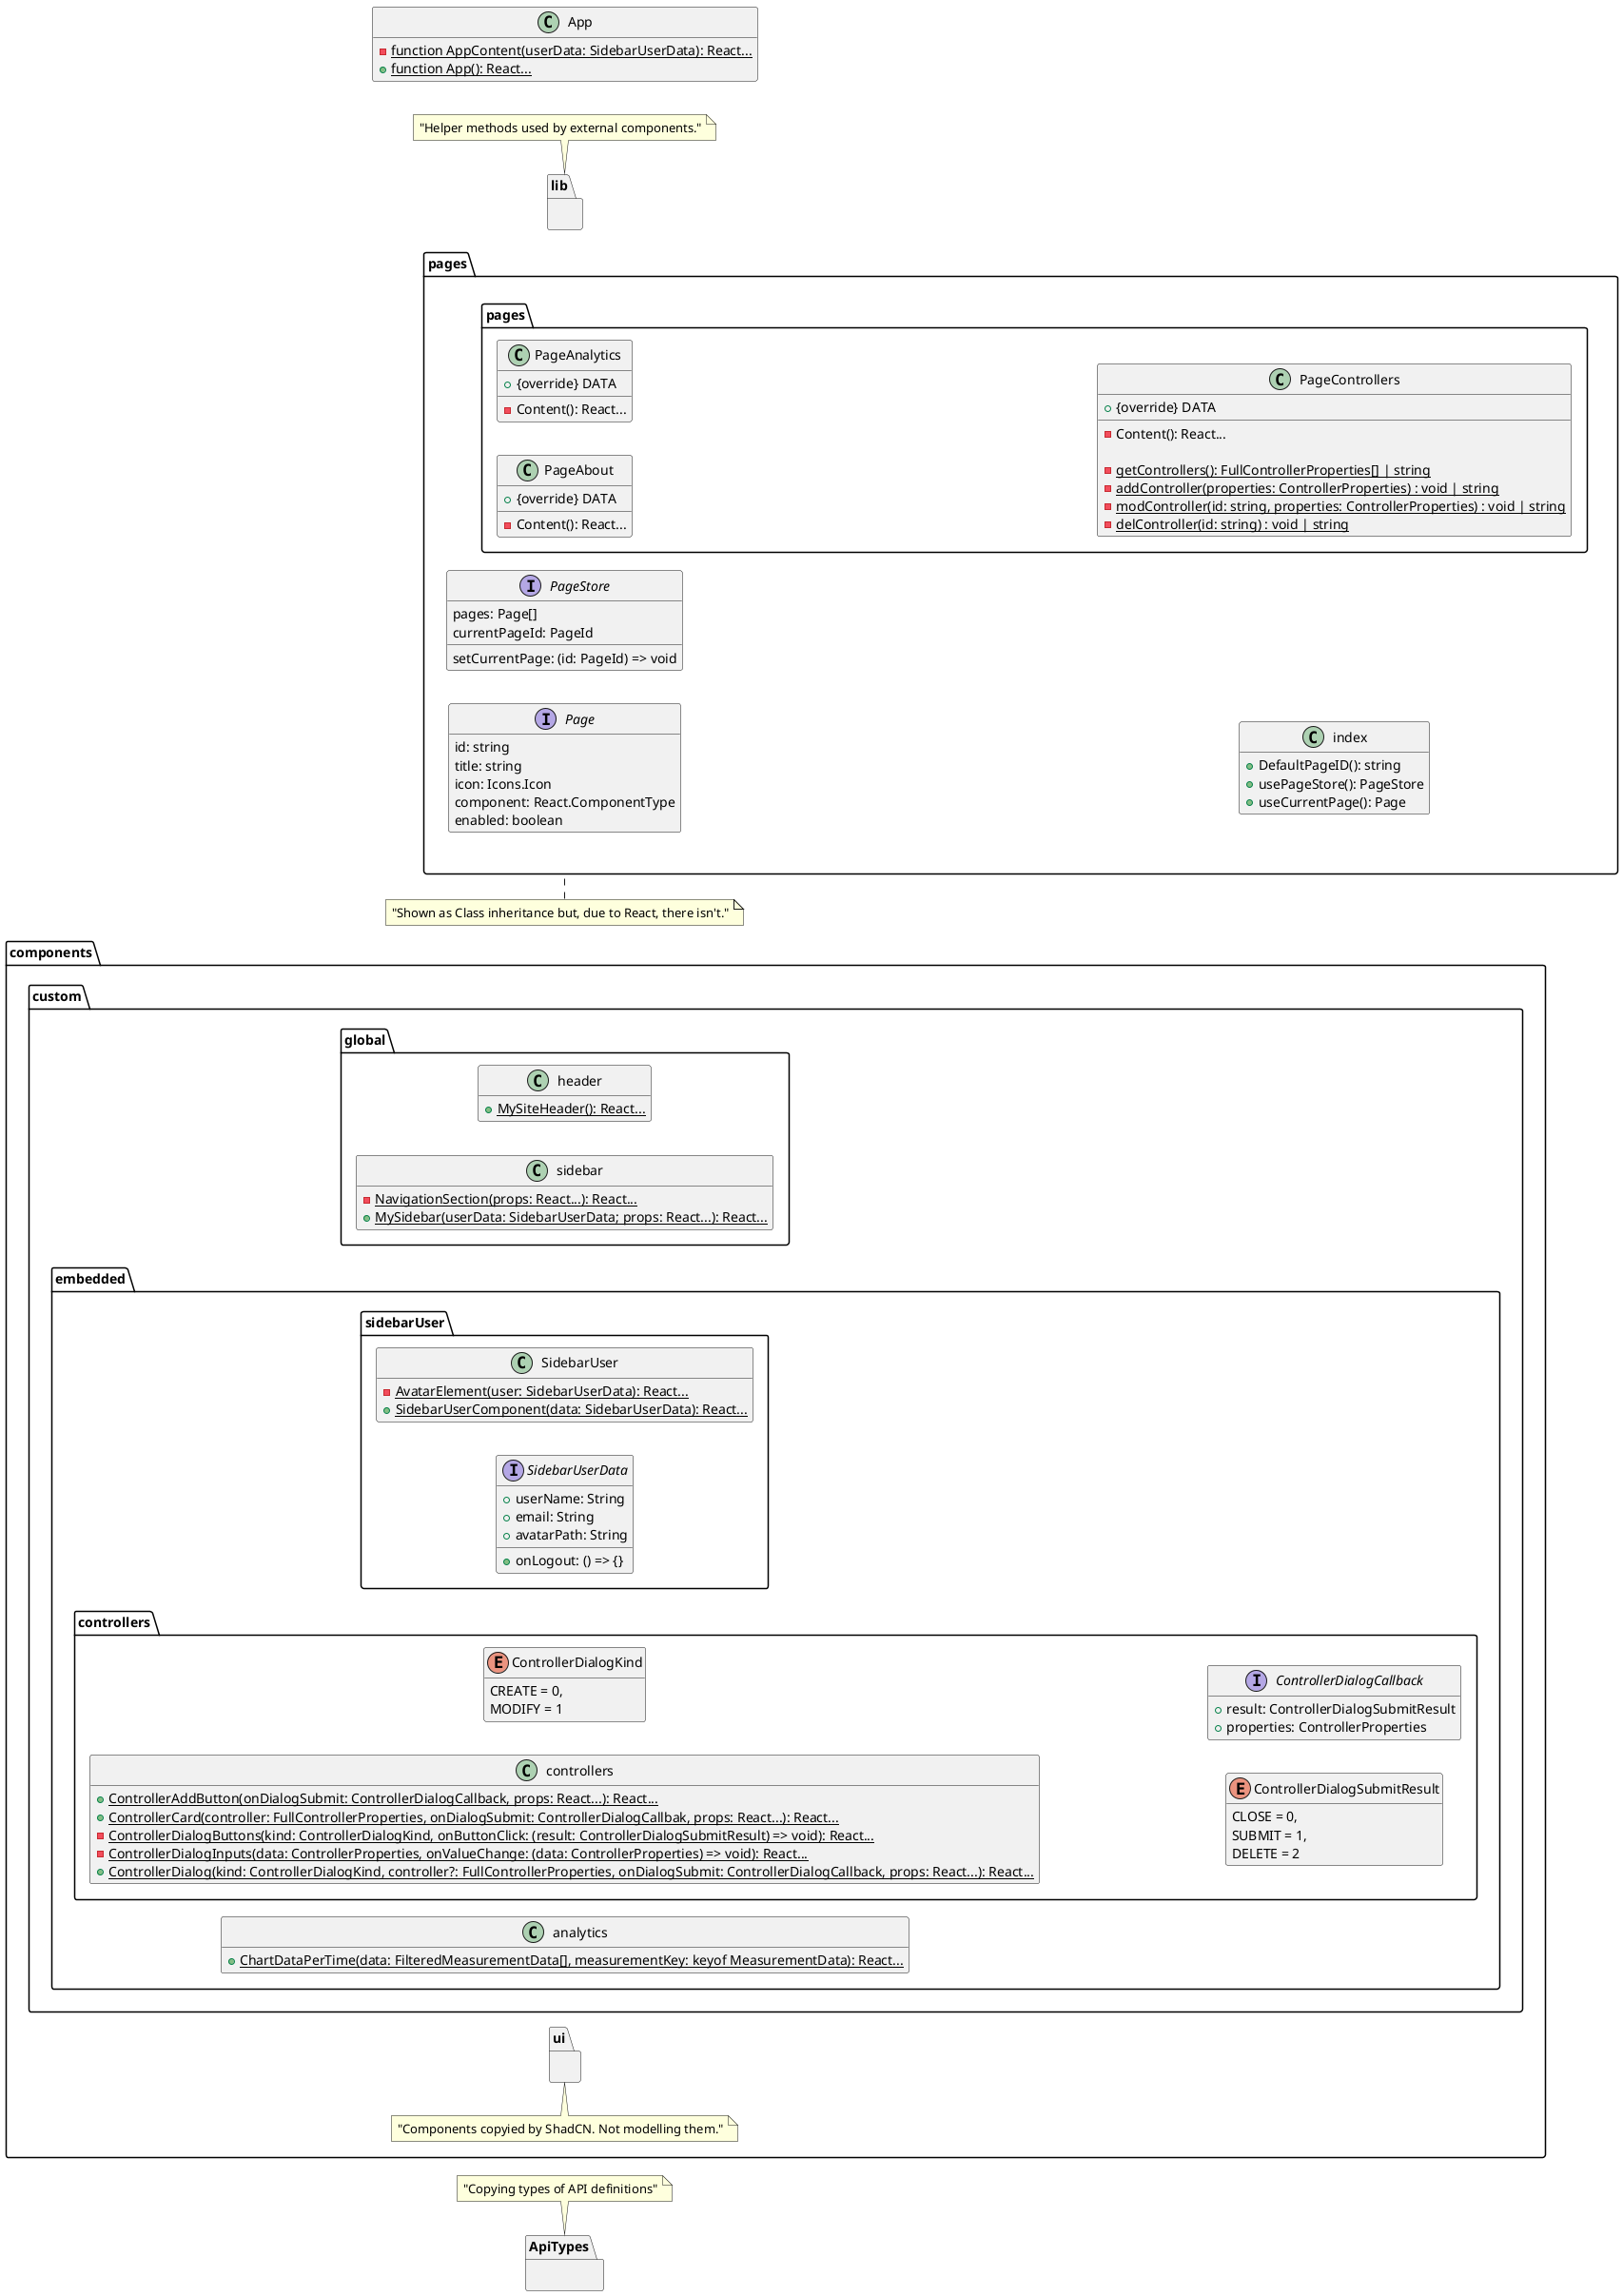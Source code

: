 @startuml
left to right direction
hide empty methods
hide empty fields

package ApiTypes {}
note top of ApiTypes: "Copying types of API definitions"

package components {

    package ui {}
    note top of ui: "Components copyied by ShadCN. Not modelling them."
    
    package custom {
    
        package global {
    
            class header {
                + {static} MySiteHeader(): React...
            }
        
            class sidebar {
                - {static} NavigationSection(props: React...): React...
                + {static} MySidebar(userData: SidebarUserData; props: React...): React...
            }
        
        }
        
        package embedded {
            
            package sidebarUser {
            
                class SidebarUser {
                    - {static} AvatarElement(user: SidebarUserData): React...
                    + {static} SidebarUserComponent(data: SidebarUserData): React...
                }
                
                interface SidebarUserData {
                    + userName: String
                    + email: String
                    + avatarPath: String
                    + onLogout: () => {}
                }
            }
            
            class analytics {
                + {static} ChartDataPerTime(data: FilteredMeasurementData[], measurementKey: keyof MeasurementData): React...            
            }
            
            package controllers {
                
                class controllers {
                    + {static} ControllerAddButton(onDialogSubmit: ControllerDialogCallback, props: React...): React...
                    + {static} ControllerCard(controller: FullControllerProperties, onDialogSubmit: ControllerDialogCallbak, props: React...): React...
                    - {static} ControllerDialogButtons(kind: ControllerDialogKind, onButtonClick: (result: ControllerDialogSubmitResult) => void): React...
                    - {static} ControllerDialogInputs(data: ControllerProperties, onValueChange: (data: ControllerProperties) => void): React...
                    + {static} ControllerDialog(kind: ControllerDialogKind, controller?: FullControllerProperties, onDialogSubmit: ControllerDialogCallback, props: React...): React...
          
                }
                
                enum ControllerDialogKind {
                    CREATE = 0,
                    MODIFY = 1
                }
                
                enum ControllerDialogSubmitResult {
                    CLOSE = 0,
                    SUBMIT = 1,
                    DELETE = 2
                }
                
                interface ControllerDialogCallback {
                    + result: ControllerDialogSubmitResult
                    + properties: ControllerProperties
                }
            }
        }
    
    }
    
}

package pages {

    package pages {
    
    class PageAbout {
        + {override} DATA
        - Content(): React...
    }
    
    class PageAnalytics {
        + {override} DATA
        - Content(): React...
    }
    
    class PageControllers {
        + {override} DATA
        - Content(): React...
        
        - {static} getControllers(): FullControllerProperties[] | string
        - {static} addController(properties: ControllerProperties) : void | string
        - {static} modController(id: string, properties: ControllerProperties) : void | string
        - {static} delController(id: string) : void | string
    }
    
    }
    
    interface Page {
        id: string
        title: string
        icon: Icons.Icon
        component: React.ComponentType
        enabled: boolean
    }
    
    interface PageStore {
        pages: Page[]
        currentPageId: PageId
        setCurrentPage: (id: PageId) => void
    }
    
    class index {
        + DefaultPageID(): string
        + usePageStore(): PageStore
        + useCurrentPage(): Page
    }
    
}
note top of pages: "Shown as Class inheritance but, due to React, there isn't."

package lib {}
note top of lib: "Helper methods used by external components."

class App {
    - {static} function AppContent(userData: SidebarUserData): React...
    + {static} function App(): React...
}

@enduml
